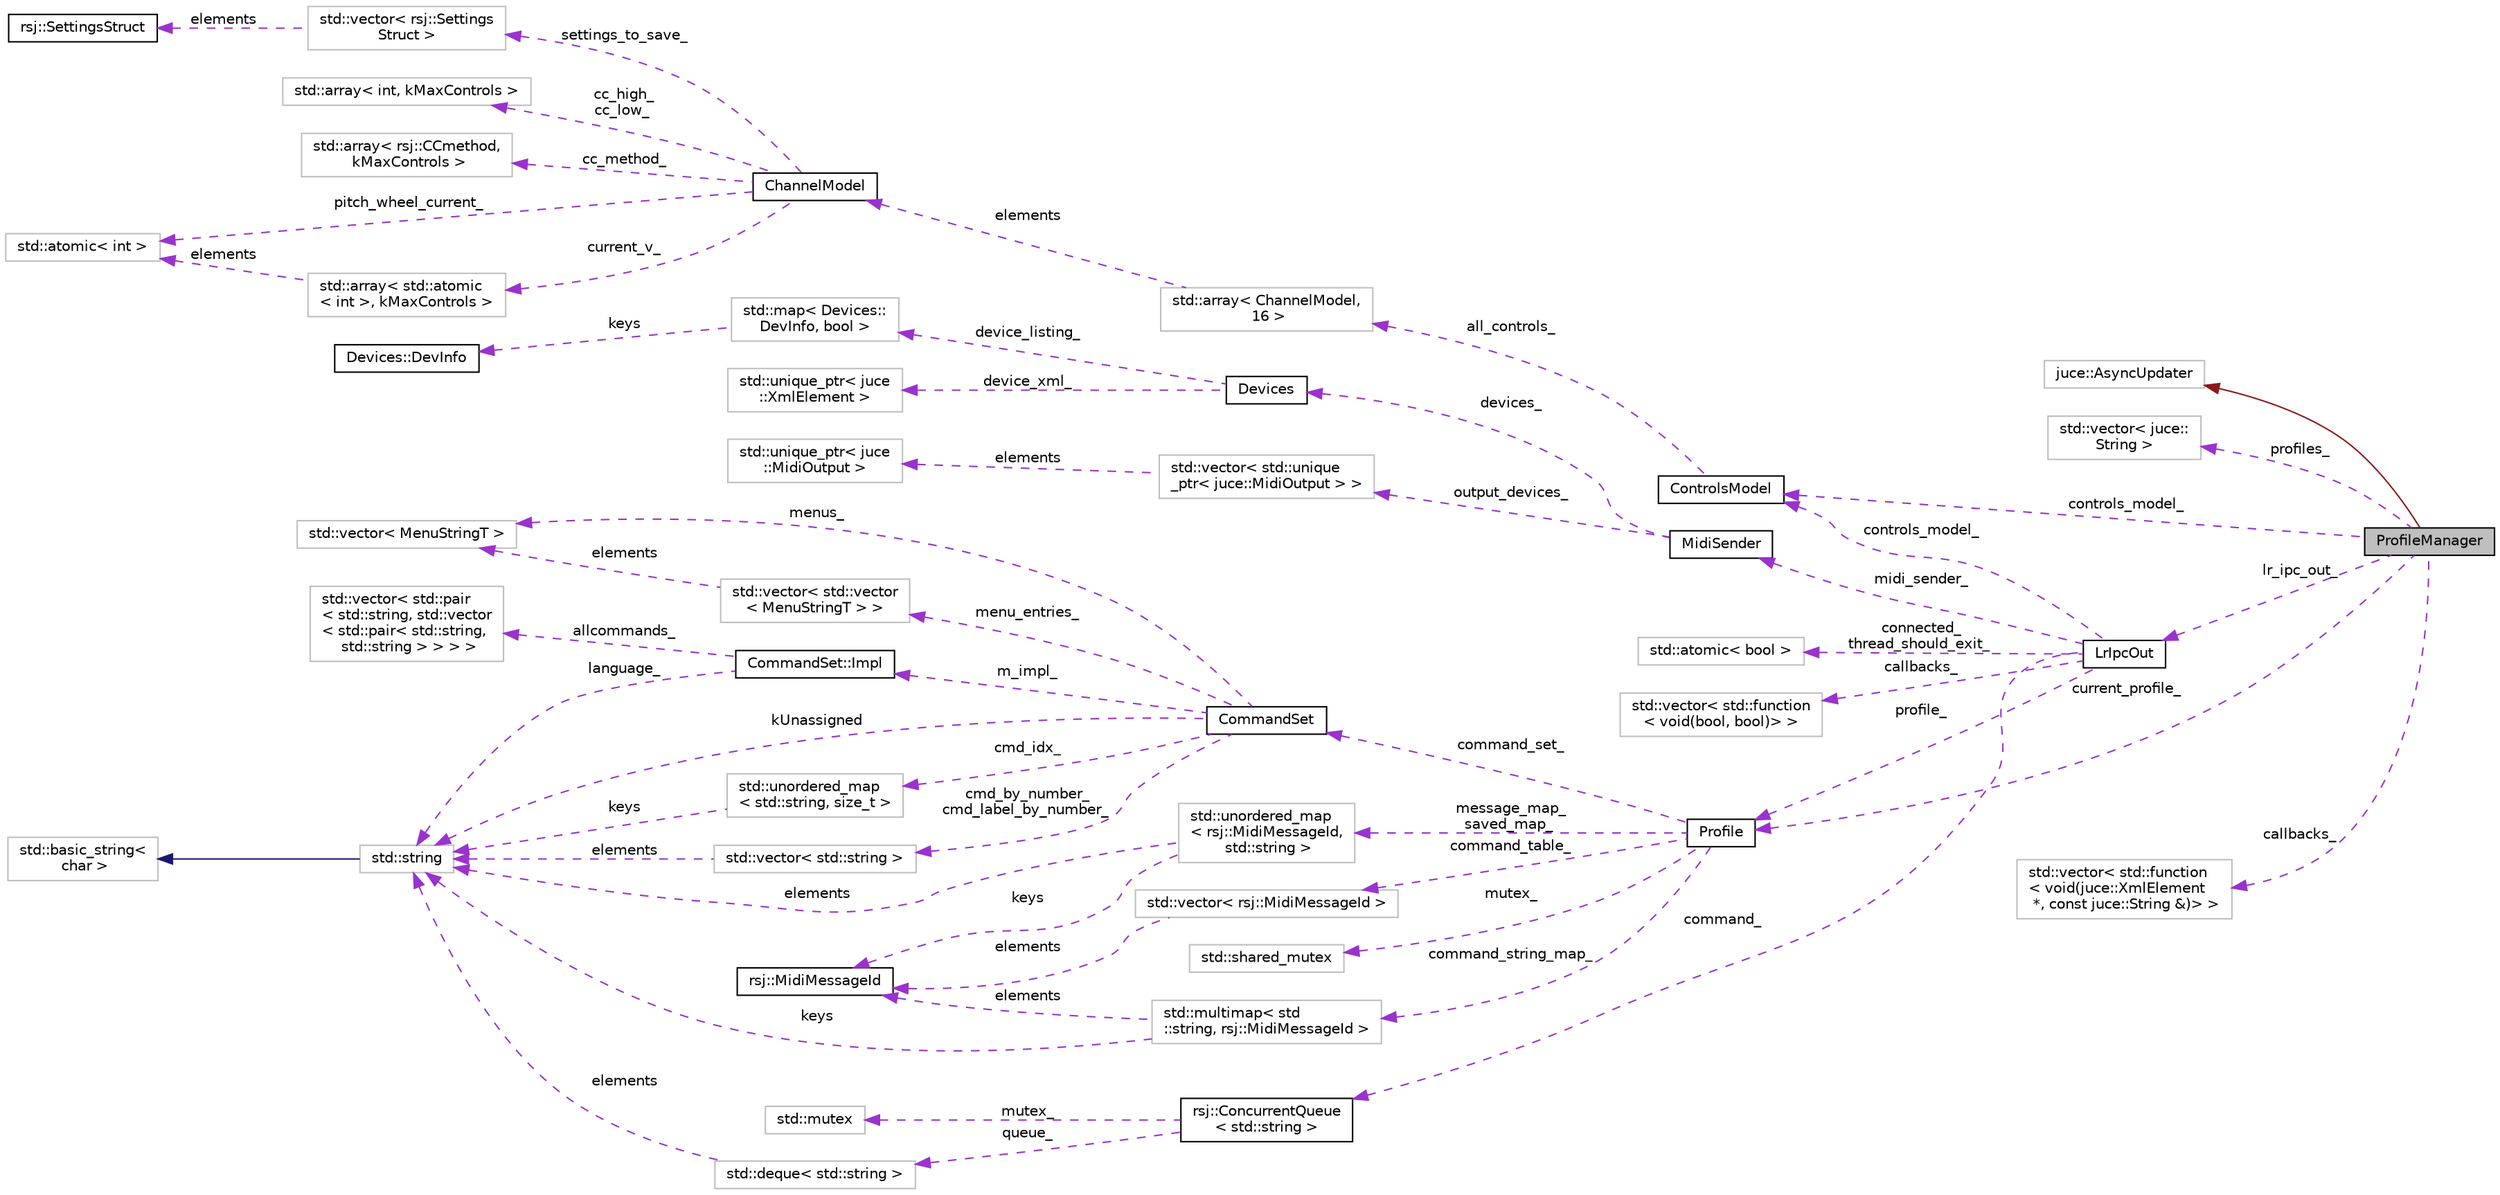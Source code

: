 digraph "ProfileManager"
{
 // INTERACTIVE_SVG=YES
 // LATEX_PDF_SIZE
  edge [fontname="Helvetica",fontsize="10",labelfontname="Helvetica",labelfontsize="10"];
  node [fontname="Helvetica",fontsize="10",shape=record];
  rankdir="LR";
  Node1 [label="ProfileManager",height=0.2,width=0.4,color="black", fillcolor="grey75", style="filled", fontcolor="black",tooltip=" "];
  Node2 -> Node1 [dir="back",color="firebrick4",fontsize="10",style="solid",fontname="Helvetica"];
  Node2 [label="juce::AsyncUpdater",height=0.2,width=0.4,color="grey75", fillcolor="white", style="filled",tooltip=" "];
  Node3 -> Node1 [dir="back",color="darkorchid3",fontsize="10",style="dashed",label=" profiles_" ,fontname="Helvetica"];
  Node3 [label="std::vector\< juce::\lString \>",height=0.2,width=0.4,color="grey75", fillcolor="white", style="filled",tooltip=" "];
  Node4 -> Node1 [dir="back",color="darkorchid3",fontsize="10",style="dashed",label=" current_profile_" ,fontname="Helvetica"];
  Node4 [label="Profile",height=0.2,width=0.4,color="black", fillcolor="white", style="filled",URL="$class_profile.html",tooltip=" "];
  Node5 -> Node4 [dir="back",color="darkorchid3",fontsize="10",style="dashed",label=" command_set_" ,fontname="Helvetica"];
  Node5 [label="CommandSet",height=0.2,width=0.4,color="black", fillcolor="white", style="filled",URL="$class_command_set.html",tooltip=" "];
  Node6 -> Node5 [dir="back",color="darkorchid3",fontsize="10",style="dashed",label=" menu_entries_" ,fontname="Helvetica"];
  Node6 [label="std::vector\< std::vector\l\< MenuStringT \> \>",height=0.2,width=0.4,color="grey75", fillcolor="white", style="filled",tooltip=" "];
  Node7 -> Node6 [dir="back",color="darkorchid3",fontsize="10",style="dashed",label=" elements" ,fontname="Helvetica"];
  Node7 [label="std::vector\< MenuStringT \>",height=0.2,width=0.4,color="grey75", fillcolor="white", style="filled",tooltip=" "];
  Node8 -> Node5 [dir="back",color="darkorchid3",fontsize="10",style="dashed",label=" cmd_idx_" ,fontname="Helvetica"];
  Node8 [label="std::unordered_map\l\< std::string, size_t \>",height=0.2,width=0.4,color="grey75", fillcolor="white", style="filled",tooltip=" "];
  Node9 -> Node8 [dir="back",color="darkorchid3",fontsize="10",style="dashed",label=" keys" ,fontname="Helvetica"];
  Node9 [label="std::string",height=0.2,width=0.4,color="grey75", fillcolor="white", style="filled",tooltip="STL class."];
  Node10 -> Node9 [dir="back",color="midnightblue",fontsize="10",style="solid",fontname="Helvetica"];
  Node10 [label="std::basic_string\<\l char \>",height=0.2,width=0.4,color="grey75", fillcolor="white", style="filled",tooltip="STL class."];
  Node11 -> Node5 [dir="back",color="darkorchid3",fontsize="10",style="dashed",label=" m_impl_" ,fontname="Helvetica"];
  Node11 [label="CommandSet::Impl",height=0.2,width=0.4,color="black", fillcolor="white", style="filled",URL="$class_command_set_1_1_impl.html",tooltip=" "];
  Node12 -> Node11 [dir="back",color="darkorchid3",fontsize="10",style="dashed",label=" allcommands_" ,fontname="Helvetica"];
  Node12 [label="std::vector\< std::pair\l\< std::string, std::vector\l\< std::pair\< std::string,\l std::string \> \> \> \>",height=0.2,width=0.4,color="grey75", fillcolor="white", style="filled",tooltip=" "];
  Node9 -> Node11 [dir="back",color="darkorchid3",fontsize="10",style="dashed",label=" language_" ,fontname="Helvetica"];
  Node7 -> Node5 [dir="back",color="darkorchid3",fontsize="10",style="dashed",label=" menus_" ,fontname="Helvetica"];
  Node9 -> Node5 [dir="back",color="darkorchid3",fontsize="10",style="dashed",label=" kUnassigned" ,fontname="Helvetica"];
  Node13 -> Node5 [dir="back",color="darkorchid3",fontsize="10",style="dashed",label=" cmd_by_number_\ncmd_label_by_number_" ,fontname="Helvetica"];
  Node13 [label="std::vector\< std::string \>",height=0.2,width=0.4,color="grey75", fillcolor="white", style="filled",tooltip=" "];
  Node9 -> Node13 [dir="back",color="darkorchid3",fontsize="10",style="dashed",label=" elements" ,fontname="Helvetica"];
  Node14 -> Node4 [dir="back",color="darkorchid3",fontsize="10",style="dashed",label=" mutex_" ,fontname="Helvetica"];
  Node14 [label="std::shared_mutex",height=0.2,width=0.4,color="grey75", fillcolor="white", style="filled",tooltip="STL class."];
  Node15 -> Node4 [dir="back",color="darkorchid3",fontsize="10",style="dashed",label=" command_table_" ,fontname="Helvetica"];
  Node15 [label="std::vector\< rsj::MidiMessageId \>",height=0.2,width=0.4,color="grey75", fillcolor="white", style="filled",tooltip=" "];
  Node16 -> Node15 [dir="back",color="darkorchid3",fontsize="10",style="dashed",label=" elements" ,fontname="Helvetica"];
  Node16 [label="rsj::MidiMessageId",height=0.2,width=0.4,color="black", fillcolor="white", style="filled",URL="$structrsj_1_1_midi_message_id.html",tooltip=" "];
  Node17 -> Node4 [dir="back",color="darkorchid3",fontsize="10",style="dashed",label=" command_string_map_" ,fontname="Helvetica"];
  Node17 [label="std::multimap\< std\l::string, rsj::MidiMessageId \>",height=0.2,width=0.4,color="grey75", fillcolor="white", style="filled",tooltip=" "];
  Node16 -> Node17 [dir="back",color="darkorchid3",fontsize="10",style="dashed",label=" elements" ,fontname="Helvetica"];
  Node9 -> Node17 [dir="back",color="darkorchid3",fontsize="10",style="dashed",label=" keys" ,fontname="Helvetica"];
  Node18 -> Node4 [dir="back",color="darkorchid3",fontsize="10",style="dashed",label=" message_map_\nsaved_map_" ,fontname="Helvetica"];
  Node18 [label="std::unordered_map\l\< rsj::MidiMessageId,\l std::string \>",height=0.2,width=0.4,color="grey75", fillcolor="white", style="filled",tooltip=" "];
  Node16 -> Node18 [dir="back",color="darkorchid3",fontsize="10",style="dashed",label=" keys" ,fontname="Helvetica"];
  Node9 -> Node18 [dir="back",color="darkorchid3",fontsize="10",style="dashed",label=" elements" ,fontname="Helvetica"];
  Node19 -> Node1 [dir="back",color="darkorchid3",fontsize="10",style="dashed",label=" callbacks_" ,fontname="Helvetica"];
  Node19 [label="std::vector\< std::function\l\< void(juce::XmlElement\l *, const juce::String &)\> \>",height=0.2,width=0.4,color="grey75", fillcolor="white", style="filled",tooltip=" "];
  Node20 -> Node1 [dir="back",color="darkorchid3",fontsize="10",style="dashed",label=" controls_model_" ,fontname="Helvetica"];
  Node20 [label="ControlsModel",height=0.2,width=0.4,color="black", fillcolor="white", style="filled",URL="$class_controls_model.html",tooltip=" "];
  Node21 -> Node20 [dir="back",color="darkorchid3",fontsize="10",style="dashed",label=" all_controls_" ,fontname="Helvetica"];
  Node21 [label="std::array\< ChannelModel,\l 16 \>",height=0.2,width=0.4,color="grey75", fillcolor="white", style="filled",tooltip=" "];
  Node22 -> Node21 [dir="back",color="darkorchid3",fontsize="10",style="dashed",label=" elements" ,fontname="Helvetica"];
  Node22 [label="ChannelModel",height=0.2,width=0.4,color="black", fillcolor="white", style="filled",URL="$class_channel_model.html",tooltip=" "];
  Node23 -> Node22 [dir="back",color="darkorchid3",fontsize="10",style="dashed",label=" pitch_wheel_current_" ,fontname="Helvetica"];
  Node23 [label="std::atomic\< int \>",height=0.2,width=0.4,color="grey75", fillcolor="white", style="filled",tooltip=" "];
  Node24 -> Node22 [dir="back",color="darkorchid3",fontsize="10",style="dashed",label=" settings_to_save_" ,fontname="Helvetica"];
  Node24 [label="std::vector\< rsj::Settings\lStruct \>",height=0.2,width=0.4,color="grey75", fillcolor="white", style="filled",tooltip=" "];
  Node25 -> Node24 [dir="back",color="darkorchid3",fontsize="10",style="dashed",label=" elements" ,fontname="Helvetica"];
  Node25 [label="rsj::SettingsStruct",height=0.2,width=0.4,color="black", fillcolor="white", style="filled",URL="$structrsj_1_1_settings_struct.html",tooltip=" "];
  Node26 -> Node22 [dir="back",color="darkorchid3",fontsize="10",style="dashed",label=" current_v_" ,fontname="Helvetica"];
  Node26 [label="std::array\< std::atomic\l\< int \>, kMaxControls \>",height=0.2,width=0.4,color="grey75", fillcolor="white", style="filled",tooltip=" "];
  Node23 -> Node26 [dir="back",color="darkorchid3",fontsize="10",style="dashed",label=" elements" ,fontname="Helvetica"];
  Node27 -> Node22 [dir="back",color="darkorchid3",fontsize="10",style="dashed",label=" cc_high_\ncc_low_" ,fontname="Helvetica"];
  Node27 [label="std::array\< int, kMaxControls \>",height=0.2,width=0.4,color="grey75", fillcolor="white", style="filled",tooltip=" "];
  Node28 -> Node22 [dir="back",color="darkorchid3",fontsize="10",style="dashed",label=" cc_method_" ,fontname="Helvetica"];
  Node28 [label="std::array\< rsj::CCmethod,\l kMaxControls \>",height=0.2,width=0.4,color="grey75", fillcolor="white", style="filled",tooltip=" "];
  Node29 -> Node1 [dir="back",color="darkorchid3",fontsize="10",style="dashed",label=" lr_ipc_out_" ,fontname="Helvetica"];
  Node29 [label="LrIpcOut",height=0.2,width=0.4,color="black", fillcolor="white", style="filled",URL="$class_lr_ipc_out.html",tooltip=" "];
  Node30 -> Node29 [dir="back",color="darkorchid3",fontsize="10",style="dashed",label=" command_" ,fontname="Helvetica"];
  Node30 [label="rsj::ConcurrentQueue\l\< std::string \>",height=0.2,width=0.4,color="black", fillcolor="white", style="filled",URL="$classrsj_1_1_concurrent_queue.html",tooltip=" "];
  Node31 -> Node30 [dir="back",color="darkorchid3",fontsize="10",style="dashed",label=" mutex_" ,fontname="Helvetica"];
  Node31 [label="std::mutex",height=0.2,width=0.4,color="grey75", fillcolor="white", style="filled",tooltip="STL class."];
  Node32 -> Node30 [dir="back",color="darkorchid3",fontsize="10",style="dashed",label=" queue_" ,fontname="Helvetica"];
  Node32 [label="std::deque\< std::string \>",height=0.2,width=0.4,color="grey75", fillcolor="white", style="filled",tooltip=" "];
  Node9 -> Node32 [dir="back",color="darkorchid3",fontsize="10",style="dashed",label=" elements" ,fontname="Helvetica"];
  Node33 -> Node29 [dir="back",color="darkorchid3",fontsize="10",style="dashed",label=" connected_\nthread_should_exit_" ,fontname="Helvetica"];
  Node33 [label="std::atomic\< bool \>",height=0.2,width=0.4,color="grey75", fillcolor="white", style="filled",tooltip=" "];
  Node4 -> Node29 [dir="back",color="darkorchid3",fontsize="10",style="dashed",label=" profile_" ,fontname="Helvetica"];
  Node20 -> Node29 [dir="back",color="darkorchid3",fontsize="10",style="dashed",label=" controls_model_" ,fontname="Helvetica"];
  Node34 -> Node29 [dir="back",color="darkorchid3",fontsize="10",style="dashed",label=" callbacks_" ,fontname="Helvetica"];
  Node34 [label="std::vector\< std::function\l\< void(bool, bool)\> \>",height=0.2,width=0.4,color="grey75", fillcolor="white", style="filled",tooltip=" "];
  Node35 -> Node29 [dir="back",color="darkorchid3",fontsize="10",style="dashed",label=" midi_sender_" ,fontname="Helvetica"];
  Node35 [label="MidiSender",height=0.2,width=0.4,color="black", fillcolor="white", style="filled",URL="$class_midi_sender.html",tooltip=" "];
  Node36 -> Node35 [dir="back",color="darkorchid3",fontsize="10",style="dashed",label=" output_devices_" ,fontname="Helvetica"];
  Node36 [label="std::vector\< std::unique\l_ptr\< juce::MidiOutput \> \>",height=0.2,width=0.4,color="grey75", fillcolor="white", style="filled",tooltip=" "];
  Node37 -> Node36 [dir="back",color="darkorchid3",fontsize="10",style="dashed",label=" elements" ,fontname="Helvetica"];
  Node37 [label="std::unique_ptr\< juce\l::MidiOutput \>",height=0.2,width=0.4,color="grey75", fillcolor="white", style="filled",tooltip=" "];
  Node38 -> Node35 [dir="back",color="darkorchid3",fontsize="10",style="dashed",label=" devices_" ,fontname="Helvetica"];
  Node38 [label="Devices",height=0.2,width=0.4,color="black", fillcolor="white", style="filled",URL="$class_devices.html",tooltip=" "];
  Node39 -> Node38 [dir="back",color="darkorchid3",fontsize="10",style="dashed",label=" device_xml_" ,fontname="Helvetica"];
  Node39 [label="std::unique_ptr\< juce\l::XmlElement \>",height=0.2,width=0.4,color="grey75", fillcolor="white", style="filled",tooltip=" "];
  Node40 -> Node38 [dir="back",color="darkorchid3",fontsize="10",style="dashed",label=" device_listing_" ,fontname="Helvetica"];
  Node40 [label="std::map\< Devices::\lDevInfo, bool \>",height=0.2,width=0.4,color="grey75", fillcolor="white", style="filled",tooltip=" "];
  Node41 -> Node40 [dir="back",color="darkorchid3",fontsize="10",style="dashed",label=" keys" ,fontname="Helvetica"];
  Node41 [label="Devices::DevInfo",height=0.2,width=0.4,color="black", fillcolor="white", style="filled",URL="$struct_devices_1_1_dev_info.html",tooltip=" "];
}
